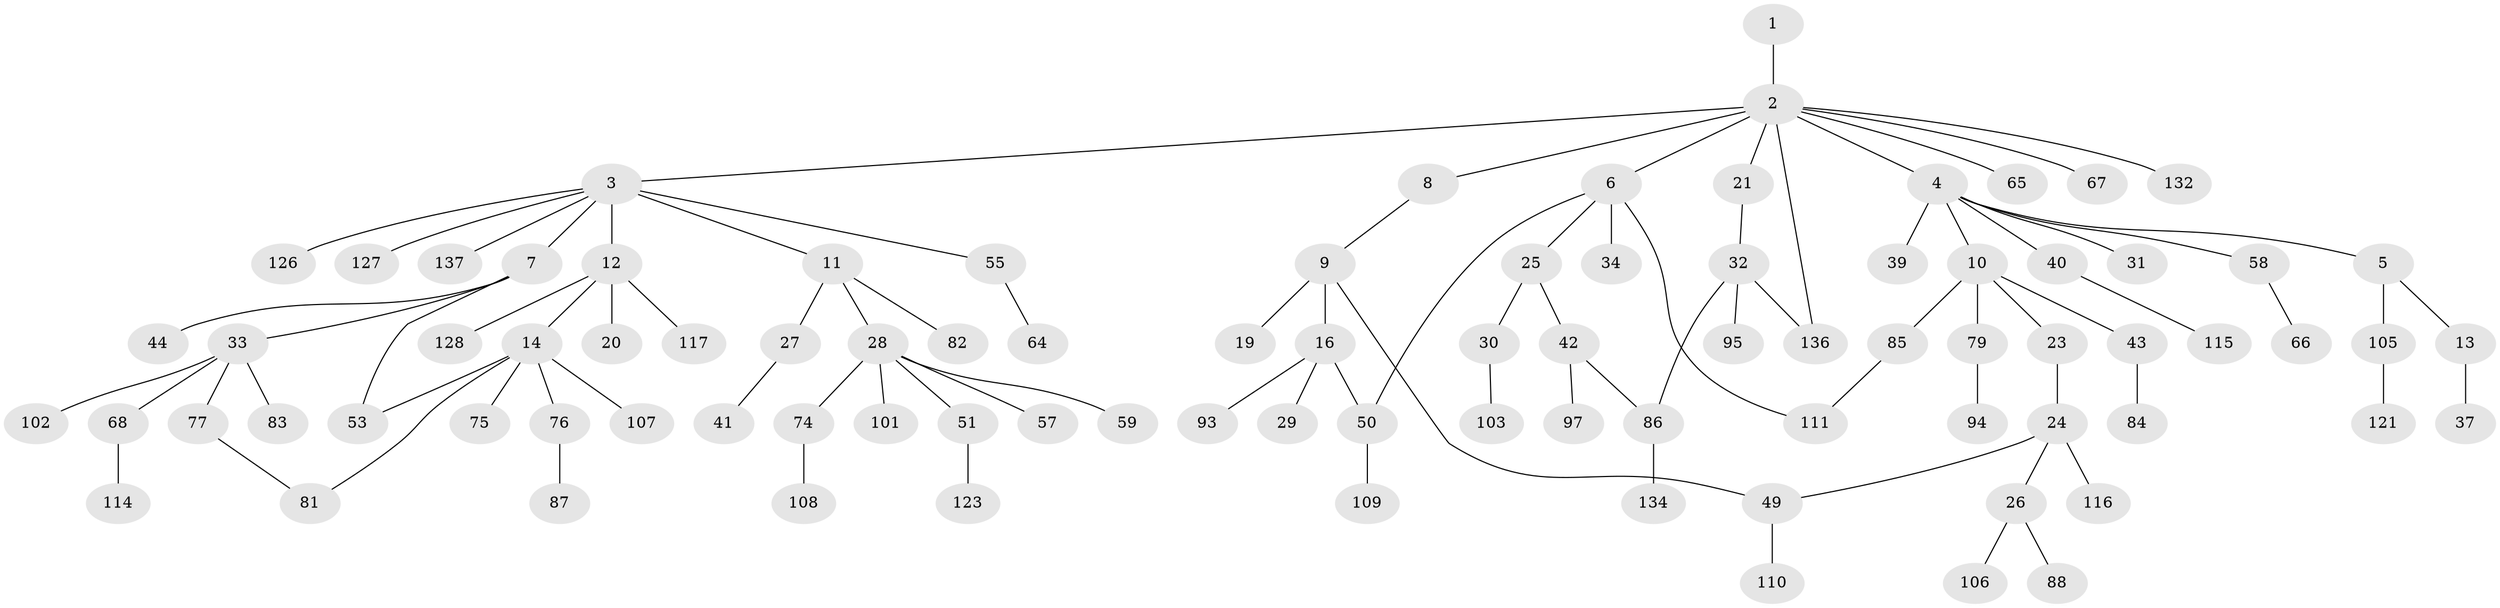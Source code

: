// original degree distribution, {1: 0.39416058394160586, 9: 0.0072992700729927005, 8: 0.0072992700729927005, 6: 0.014598540145985401, 3: 0.11678832116788321, 5: 0.021897810218978103, 4: 0.08029197080291971, 2: 0.35766423357664234}
// Generated by graph-tools (version 1.1) at 2025/41/03/06/25 10:41:29]
// undirected, 90 vertices, 96 edges
graph export_dot {
graph [start="1"]
  node [color=gray90,style=filled];
  1;
  2 [super="+98"];
  3 [super="+35"];
  4 [super="+17"];
  5 [super="+47"];
  6;
  7 [super="+45"];
  8;
  9 [super="+36"];
  10 [super="+18"];
  11 [super="+120"];
  12 [super="+15"];
  13;
  14 [super="+63"];
  16 [super="+22"];
  19 [super="+119"];
  20;
  21;
  23;
  24 [super="+70"];
  25 [super="+73"];
  26 [super="+71"];
  27 [super="+56"];
  28 [super="+38"];
  29 [super="+78"];
  30 [super="+61"];
  31 [super="+104"];
  32 [super="+46"];
  33 [super="+122"];
  34 [super="+48"];
  37 [super="+60"];
  39 [super="+112"];
  40;
  41;
  42;
  43;
  44 [super="+80"];
  49 [super="+52"];
  50 [super="+54"];
  51 [super="+100"];
  53 [super="+62"];
  55 [super="+90"];
  57;
  58 [super="+69"];
  59;
  64 [super="+72"];
  65;
  66 [super="+89"];
  67 [super="+118"];
  68 [super="+113"];
  74 [super="+96"];
  75;
  76;
  77;
  79 [super="+91"];
  81 [super="+135"];
  82;
  83;
  84 [super="+92"];
  85 [super="+129"];
  86 [super="+99"];
  87;
  88;
  93 [super="+130"];
  94;
  95;
  97;
  101;
  102;
  103;
  105;
  106;
  107;
  108 [super="+131"];
  109;
  110;
  111 [super="+124"];
  114;
  115;
  116;
  117;
  121 [super="+125"];
  123 [super="+133"];
  126;
  127;
  128;
  132;
  134;
  136;
  137;
  1 -- 2;
  2 -- 3 [weight=2];
  2 -- 4;
  2 -- 6;
  2 -- 8;
  2 -- 21;
  2 -- 65;
  2 -- 67;
  2 -- 136;
  2 -- 132;
  3 -- 7;
  3 -- 11;
  3 -- 12;
  3 -- 55;
  3 -- 127;
  3 -- 137;
  3 -- 126;
  4 -- 5;
  4 -- 10;
  4 -- 31;
  4 -- 40;
  4 -- 58;
  4 -- 39;
  5 -- 13;
  5 -- 105;
  6 -- 25;
  6 -- 34;
  6 -- 50;
  6 -- 111;
  7 -- 33;
  7 -- 44;
  7 -- 53;
  8 -- 9;
  9 -- 16;
  9 -- 19;
  9 -- 49;
  10 -- 43;
  10 -- 23;
  10 -- 85;
  10 -- 79;
  11 -- 27;
  11 -- 28;
  11 -- 82;
  12 -- 14;
  12 -- 20;
  12 -- 128;
  12 -- 117;
  13 -- 37;
  14 -- 76;
  14 -- 53;
  14 -- 81;
  14 -- 75;
  14 -- 107;
  16 -- 93;
  16 -- 50;
  16 -- 29;
  21 -- 32;
  23 -- 24;
  24 -- 26;
  24 -- 49;
  24 -- 116;
  25 -- 30;
  25 -- 42;
  26 -- 88;
  26 -- 106;
  27 -- 41;
  28 -- 74;
  28 -- 101;
  28 -- 57;
  28 -- 51;
  28 -- 59;
  30 -- 103;
  32 -- 95;
  32 -- 136;
  32 -- 86;
  33 -- 68;
  33 -- 77;
  33 -- 83;
  33 -- 102;
  40 -- 115;
  42 -- 97;
  42 -- 86;
  43 -- 84;
  49 -- 110;
  50 -- 109;
  51 -- 123;
  55 -- 64;
  58 -- 66;
  68 -- 114;
  74 -- 108;
  76 -- 87;
  77 -- 81;
  79 -- 94;
  85 -- 111;
  86 -- 134;
  105 -- 121;
}
